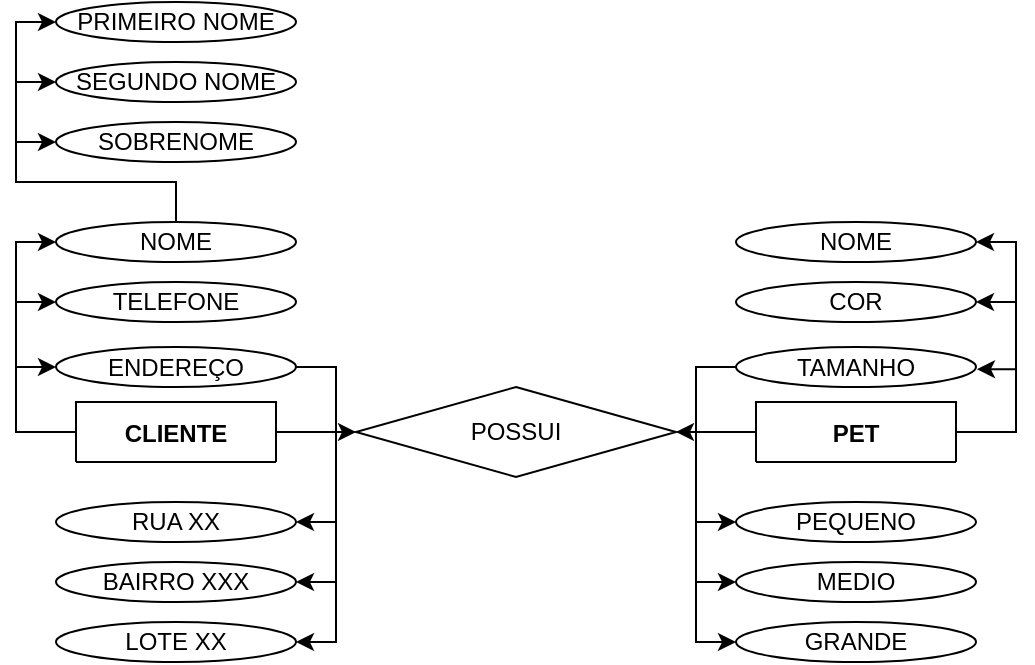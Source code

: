 <mxfile version="26.0.16">
  <diagram id="R2lEEEUBdFMjLlhIrx00" name="Page-1">
    <mxGraphModel dx="844" dy="476" grid="1" gridSize="10" guides="1" tooltips="1" connect="1" arrows="1" fold="1" page="1" pageScale="1" pageWidth="1100" pageHeight="1700" math="0" shadow="0" extFonts="Permanent Marker^https://fonts.googleapis.com/css?family=Permanent+Marker">
      <root>
        <mxCell id="0" />
        <mxCell id="1" parent="0" />
        <mxCell id="oOH5GtYapBjJQa-p4sbQ-32" style="edgeStyle=orthogonalEdgeStyle;rounded=0;orthogonalLoop=1;jettySize=auto;html=1;entryX=0;entryY=0.5;entryDx=0;entryDy=0;" edge="1" parent="1" source="C-vyLk0tnHw3VtMMgP7b-23" target="oOH5GtYapBjJQa-p4sbQ-23">
          <mxGeometry relative="1" as="geometry" />
        </mxCell>
        <mxCell id="oOH5GtYapBjJQa-p4sbQ-53" style="edgeStyle=orthogonalEdgeStyle;rounded=0;orthogonalLoop=1;jettySize=auto;html=1;exitX=0;exitY=0.5;exitDx=0;exitDy=0;" edge="1" parent="1" source="C-vyLk0tnHw3VtMMgP7b-23" target="oOH5GtYapBjJQa-p4sbQ-48">
          <mxGeometry relative="1" as="geometry">
            <Array as="points">
              <mxPoint x="300" y="365" />
              <mxPoint x="300" y="270" />
            </Array>
          </mxGeometry>
        </mxCell>
        <mxCell id="oOH5GtYapBjJQa-p4sbQ-55" style="edgeStyle=orthogonalEdgeStyle;rounded=0;orthogonalLoop=1;jettySize=auto;html=1;exitX=0;exitY=0.5;exitDx=0;exitDy=0;entryX=0;entryY=0.5;entryDx=0;entryDy=0;" edge="1" parent="1" source="C-vyLk0tnHw3VtMMgP7b-23" target="oOH5GtYapBjJQa-p4sbQ-49">
          <mxGeometry relative="1" as="geometry" />
        </mxCell>
        <mxCell id="oOH5GtYapBjJQa-p4sbQ-56" style="edgeStyle=orthogonalEdgeStyle;rounded=0;orthogonalLoop=1;jettySize=auto;html=1;exitX=0;exitY=0.5;exitDx=0;exitDy=0;entryX=0;entryY=0.5;entryDx=0;entryDy=0;" edge="1" parent="1" source="C-vyLk0tnHw3VtMMgP7b-23" target="oOH5GtYapBjJQa-p4sbQ-51">
          <mxGeometry relative="1" as="geometry">
            <Array as="points">
              <mxPoint x="300" y="365" />
              <mxPoint x="300" y="332" />
            </Array>
          </mxGeometry>
        </mxCell>
        <mxCell id="C-vyLk0tnHw3VtMMgP7b-23" value="CLIENTE" style="shape=table;startSize=30;container=1;collapsible=1;childLayout=tableLayout;fixedRows=1;rowLines=0;fontStyle=1;align=center;resizeLast=1;" parent="1" vertex="1" collapsed="1">
          <mxGeometry x="330" y="350" width="100" height="30" as="geometry">
            <mxRectangle x="120" y="120" width="250" height="100" as="alternateBounds" />
          </mxGeometry>
        </mxCell>
        <mxCell id="C-vyLk0tnHw3VtMMgP7b-24" value="" style="shape=partialRectangle;collapsible=0;dropTarget=0;pointerEvents=0;fillColor=none;points=[[0,0.5],[1,0.5]];portConstraint=eastwest;top=0;left=0;right=0;bottom=1;" parent="C-vyLk0tnHw3VtMMgP7b-23" vertex="1">
          <mxGeometry y="30" width="250" height="30" as="geometry" />
        </mxCell>
        <mxCell id="C-vyLk0tnHw3VtMMgP7b-25" value="PK" style="shape=partialRectangle;overflow=hidden;connectable=0;fillColor=none;top=0;left=0;bottom=0;right=0;fontStyle=1;" parent="C-vyLk0tnHw3VtMMgP7b-24" vertex="1">
          <mxGeometry width="30" height="30" as="geometry">
            <mxRectangle width="30" height="30" as="alternateBounds" />
          </mxGeometry>
        </mxCell>
        <mxCell id="C-vyLk0tnHw3VtMMgP7b-26" value="" style="shape=partialRectangle;overflow=hidden;connectable=0;fillColor=none;top=0;left=0;bottom=0;right=0;align=left;spacingLeft=6;fontStyle=5;" parent="C-vyLk0tnHw3VtMMgP7b-24" vertex="1">
          <mxGeometry x="30" width="220" height="30" as="geometry">
            <mxRectangle width="220" height="30" as="alternateBounds" />
          </mxGeometry>
        </mxCell>
        <mxCell id="C-vyLk0tnHw3VtMMgP7b-27" value="" style="shape=partialRectangle;collapsible=0;dropTarget=0;pointerEvents=0;fillColor=none;points=[[0,0.5],[1,0.5]];portConstraint=eastwest;top=0;left=0;right=0;bottom=0;" parent="C-vyLk0tnHw3VtMMgP7b-23" vertex="1">
          <mxGeometry y="60" width="250" height="30" as="geometry" />
        </mxCell>
        <mxCell id="C-vyLk0tnHw3VtMMgP7b-28" value="" style="shape=partialRectangle;overflow=hidden;connectable=0;fillColor=none;top=0;left=0;bottom=0;right=0;" parent="C-vyLk0tnHw3VtMMgP7b-27" vertex="1">
          <mxGeometry width="30" height="30" as="geometry">
            <mxRectangle width="30" height="30" as="alternateBounds" />
          </mxGeometry>
        </mxCell>
        <mxCell id="C-vyLk0tnHw3VtMMgP7b-29" value="customer_name char(50) NOT NULL" style="shape=partialRectangle;overflow=hidden;connectable=0;fillColor=none;top=0;left=0;bottom=0;right=0;align=left;spacingLeft=6;" parent="C-vyLk0tnHw3VtMMgP7b-27" vertex="1">
          <mxGeometry x="30" width="220" height="30" as="geometry">
            <mxRectangle width="220" height="30" as="alternateBounds" />
          </mxGeometry>
        </mxCell>
        <mxCell id="oOH5GtYapBjJQa-p4sbQ-23" value="POSSUI" style="rhombus;whiteSpace=wrap;html=1;" vertex="1" parent="1">
          <mxGeometry x="470" y="342.5" width="160" height="45" as="geometry" />
        </mxCell>
        <mxCell id="oOH5GtYapBjJQa-p4sbQ-33" style="edgeStyle=orthogonalEdgeStyle;rounded=0;orthogonalLoop=1;jettySize=auto;html=1;entryX=1;entryY=0.5;entryDx=0;entryDy=0;" edge="1" parent="1" source="oOH5GtYapBjJQa-p4sbQ-24" target="oOH5GtYapBjJQa-p4sbQ-23">
          <mxGeometry relative="1" as="geometry" />
        </mxCell>
        <mxCell id="oOH5GtYapBjJQa-p4sbQ-61" style="edgeStyle=orthogonalEdgeStyle;rounded=0;orthogonalLoop=1;jettySize=auto;html=1;exitX=1;exitY=0.5;exitDx=0;exitDy=0;entryX=1;entryY=0.5;entryDx=0;entryDy=0;" edge="1" parent="1" source="oOH5GtYapBjJQa-p4sbQ-24" target="oOH5GtYapBjJQa-p4sbQ-57">
          <mxGeometry relative="1" as="geometry">
            <Array as="points">
              <mxPoint x="800" y="365" />
              <mxPoint x="800" y="270" />
            </Array>
          </mxGeometry>
        </mxCell>
        <mxCell id="oOH5GtYapBjJQa-p4sbQ-62" style="edgeStyle=orthogonalEdgeStyle;rounded=0;orthogonalLoop=1;jettySize=auto;html=1;entryX=1;entryY=0.5;entryDx=0;entryDy=0;" edge="1" parent="1" source="oOH5GtYapBjJQa-p4sbQ-24" target="oOH5GtYapBjJQa-p4sbQ-58">
          <mxGeometry relative="1" as="geometry">
            <Array as="points">
              <mxPoint x="800" y="365" />
              <mxPoint x="800" y="300" />
            </Array>
          </mxGeometry>
        </mxCell>
        <mxCell id="oOH5GtYapBjJQa-p4sbQ-24" value="PET" style="shape=table;startSize=30;container=1;collapsible=1;childLayout=tableLayout;fixedRows=1;rowLines=0;fontStyle=1;align=center;resizeLast=1;" vertex="1" collapsed="1" parent="1">
          <mxGeometry x="670" y="350" width="100" height="30" as="geometry">
            <mxRectangle x="120" y="120" width="250" height="100" as="alternateBounds" />
          </mxGeometry>
        </mxCell>
        <mxCell id="oOH5GtYapBjJQa-p4sbQ-25" value="" style="shape=partialRectangle;collapsible=0;dropTarget=0;pointerEvents=0;fillColor=none;points=[[0,0.5],[1,0.5]];portConstraint=eastwest;top=0;left=0;right=0;bottom=1;" vertex="1" parent="oOH5GtYapBjJQa-p4sbQ-24">
          <mxGeometry y="30" width="250" height="30" as="geometry" />
        </mxCell>
        <mxCell id="oOH5GtYapBjJQa-p4sbQ-26" value="PK" style="shape=partialRectangle;overflow=hidden;connectable=0;fillColor=none;top=0;left=0;bottom=0;right=0;fontStyle=1;" vertex="1" parent="oOH5GtYapBjJQa-p4sbQ-25">
          <mxGeometry width="30" height="30" as="geometry">
            <mxRectangle width="30" height="30" as="alternateBounds" />
          </mxGeometry>
        </mxCell>
        <mxCell id="oOH5GtYapBjJQa-p4sbQ-27" value="" style="shape=partialRectangle;overflow=hidden;connectable=0;fillColor=none;top=0;left=0;bottom=0;right=0;align=left;spacingLeft=6;fontStyle=5;" vertex="1" parent="oOH5GtYapBjJQa-p4sbQ-25">
          <mxGeometry x="30" width="220" height="30" as="geometry">
            <mxRectangle width="220" height="30" as="alternateBounds" />
          </mxGeometry>
        </mxCell>
        <mxCell id="oOH5GtYapBjJQa-p4sbQ-28" value="" style="shape=partialRectangle;collapsible=0;dropTarget=0;pointerEvents=0;fillColor=none;points=[[0,0.5],[1,0.5]];portConstraint=eastwest;top=0;left=0;right=0;bottom=0;" vertex="1" parent="oOH5GtYapBjJQa-p4sbQ-24">
          <mxGeometry y="60" width="250" height="30" as="geometry" />
        </mxCell>
        <mxCell id="oOH5GtYapBjJQa-p4sbQ-29" value="" style="shape=partialRectangle;overflow=hidden;connectable=0;fillColor=none;top=0;left=0;bottom=0;right=0;" vertex="1" parent="oOH5GtYapBjJQa-p4sbQ-28">
          <mxGeometry width="30" height="30" as="geometry">
            <mxRectangle width="30" height="30" as="alternateBounds" />
          </mxGeometry>
        </mxCell>
        <mxCell id="oOH5GtYapBjJQa-p4sbQ-30" value="customer_name char(50) NOT NULL" style="shape=partialRectangle;overflow=hidden;connectable=0;fillColor=none;top=0;left=0;bottom=0;right=0;align=left;spacingLeft=6;" vertex="1" parent="oOH5GtYapBjJQa-p4sbQ-28">
          <mxGeometry x="30" width="220" height="30" as="geometry">
            <mxRectangle width="220" height="30" as="alternateBounds" />
          </mxGeometry>
        </mxCell>
        <mxCell id="oOH5GtYapBjJQa-p4sbQ-88" style="edgeStyle=orthogonalEdgeStyle;rounded=0;orthogonalLoop=1;jettySize=auto;html=1;exitX=0.5;exitY=0;exitDx=0;exitDy=0;entryX=0;entryY=0.5;entryDx=0;entryDy=0;" edge="1" parent="1" source="oOH5GtYapBjJQa-p4sbQ-48" target="oOH5GtYapBjJQa-p4sbQ-84">
          <mxGeometry relative="1" as="geometry">
            <Array as="points">
              <mxPoint x="380" y="240" />
              <mxPoint x="300" y="240" />
              <mxPoint x="300" y="160" />
            </Array>
          </mxGeometry>
        </mxCell>
        <mxCell id="oOH5GtYapBjJQa-p4sbQ-89" style="edgeStyle=orthogonalEdgeStyle;rounded=0;orthogonalLoop=1;jettySize=auto;html=1;exitX=0.5;exitY=0;exitDx=0;exitDy=0;entryX=0;entryY=0.5;entryDx=0;entryDy=0;" edge="1" parent="1" source="oOH5GtYapBjJQa-p4sbQ-48" target="oOH5GtYapBjJQa-p4sbQ-85">
          <mxGeometry relative="1" as="geometry" />
        </mxCell>
        <mxCell id="oOH5GtYapBjJQa-p4sbQ-92" style="edgeStyle=orthogonalEdgeStyle;rounded=0;orthogonalLoop=1;jettySize=auto;html=1;exitX=0.5;exitY=0;exitDx=0;exitDy=0;entryX=0;entryY=0.5;entryDx=0;entryDy=0;" edge="1" parent="1" source="oOH5GtYapBjJQa-p4sbQ-48" target="oOH5GtYapBjJQa-p4sbQ-90">
          <mxGeometry relative="1" as="geometry">
            <Array as="points">
              <mxPoint x="380" y="240" />
              <mxPoint x="300" y="240" />
              <mxPoint x="300" y="190" />
            </Array>
          </mxGeometry>
        </mxCell>
        <mxCell id="oOH5GtYapBjJQa-p4sbQ-48" value="NOME" style="ellipse;whiteSpace=wrap;html=1;" vertex="1" parent="1">
          <mxGeometry x="320" y="260" width="120" height="20" as="geometry" />
        </mxCell>
        <mxCell id="oOH5GtYapBjJQa-p4sbQ-49" value="TELEFONE" style="ellipse;whiteSpace=wrap;html=1;" vertex="1" parent="1">
          <mxGeometry x="320" y="290" width="120" height="20" as="geometry" />
        </mxCell>
        <mxCell id="oOH5GtYapBjJQa-p4sbQ-79" style="edgeStyle=orthogonalEdgeStyle;rounded=0;orthogonalLoop=1;jettySize=auto;html=1;exitX=1;exitY=0.5;exitDx=0;exitDy=0;entryX=1;entryY=0.5;entryDx=0;entryDy=0;" edge="1" parent="1" source="oOH5GtYapBjJQa-p4sbQ-51" target="oOH5GtYapBjJQa-p4sbQ-76">
          <mxGeometry relative="1" as="geometry" />
        </mxCell>
        <mxCell id="oOH5GtYapBjJQa-p4sbQ-80" style="edgeStyle=orthogonalEdgeStyle;rounded=0;orthogonalLoop=1;jettySize=auto;html=1;exitX=1;exitY=0.5;exitDx=0;exitDy=0;entryX=1;entryY=0.5;entryDx=0;entryDy=0;" edge="1" parent="1" source="oOH5GtYapBjJQa-p4sbQ-51" target="oOH5GtYapBjJQa-p4sbQ-77">
          <mxGeometry relative="1" as="geometry" />
        </mxCell>
        <mxCell id="oOH5GtYapBjJQa-p4sbQ-81" style="edgeStyle=orthogonalEdgeStyle;rounded=0;orthogonalLoop=1;jettySize=auto;html=1;exitX=1;exitY=0.5;exitDx=0;exitDy=0;entryX=1;entryY=0.5;entryDx=0;entryDy=0;" edge="1" parent="1" source="oOH5GtYapBjJQa-p4sbQ-51" target="oOH5GtYapBjJQa-p4sbQ-78">
          <mxGeometry relative="1" as="geometry" />
        </mxCell>
        <mxCell id="oOH5GtYapBjJQa-p4sbQ-51" value="ENDEREÇO" style="ellipse;whiteSpace=wrap;html=1;" vertex="1" parent="1">
          <mxGeometry x="320" y="322.5" width="120" height="20" as="geometry" />
        </mxCell>
        <mxCell id="oOH5GtYapBjJQa-p4sbQ-57" value="NOME" style="ellipse;whiteSpace=wrap;html=1;" vertex="1" parent="1">
          <mxGeometry x="660" y="260" width="120" height="20" as="geometry" />
        </mxCell>
        <mxCell id="oOH5GtYapBjJQa-p4sbQ-58" value="COR" style="ellipse;whiteSpace=wrap;html=1;" vertex="1" parent="1">
          <mxGeometry x="660" y="290" width="120" height="20" as="geometry" />
        </mxCell>
        <mxCell id="oOH5GtYapBjJQa-p4sbQ-71" style="edgeStyle=orthogonalEdgeStyle;rounded=0;orthogonalLoop=1;jettySize=auto;html=1;exitX=0;exitY=0.5;exitDx=0;exitDy=0;entryX=0;entryY=0.5;entryDx=0;entryDy=0;" edge="1" parent="1" source="oOH5GtYapBjJQa-p4sbQ-59" target="oOH5GtYapBjJQa-p4sbQ-70">
          <mxGeometry relative="1" as="geometry" />
        </mxCell>
        <mxCell id="oOH5GtYapBjJQa-p4sbQ-73" style="edgeStyle=orthogonalEdgeStyle;rounded=0;orthogonalLoop=1;jettySize=auto;html=1;exitX=0;exitY=0.5;exitDx=0;exitDy=0;entryX=0;entryY=0.5;entryDx=0;entryDy=0;" edge="1" parent="1" source="oOH5GtYapBjJQa-p4sbQ-59" target="oOH5GtYapBjJQa-p4sbQ-72">
          <mxGeometry relative="1" as="geometry" />
        </mxCell>
        <mxCell id="oOH5GtYapBjJQa-p4sbQ-75" style="edgeStyle=orthogonalEdgeStyle;rounded=0;orthogonalLoop=1;jettySize=auto;html=1;exitX=0;exitY=0.5;exitDx=0;exitDy=0;entryX=0;entryY=0.5;entryDx=0;entryDy=0;" edge="1" parent="1" source="oOH5GtYapBjJQa-p4sbQ-59" target="oOH5GtYapBjJQa-p4sbQ-74">
          <mxGeometry relative="1" as="geometry" />
        </mxCell>
        <mxCell id="oOH5GtYapBjJQa-p4sbQ-59" value="TAMANHO" style="ellipse;whiteSpace=wrap;html=1;" vertex="1" parent="1">
          <mxGeometry x="660" y="322.5" width="120" height="20" as="geometry" />
        </mxCell>
        <mxCell id="oOH5GtYapBjJQa-p4sbQ-70" value="PEQUENO" style="ellipse;whiteSpace=wrap;html=1;" vertex="1" parent="1">
          <mxGeometry x="660" y="400" width="120" height="20" as="geometry" />
        </mxCell>
        <mxCell id="oOH5GtYapBjJQa-p4sbQ-72" value="MEDIO" style="ellipse;whiteSpace=wrap;html=1;" vertex="1" parent="1">
          <mxGeometry x="660" y="430" width="120" height="20" as="geometry" />
        </mxCell>
        <mxCell id="oOH5GtYapBjJQa-p4sbQ-74" value="GRANDE" style="ellipse;whiteSpace=wrap;html=1;" vertex="1" parent="1">
          <mxGeometry x="660" y="460" width="120" height="20" as="geometry" />
        </mxCell>
        <mxCell id="oOH5GtYapBjJQa-p4sbQ-76" value="RUA XX" style="ellipse;whiteSpace=wrap;html=1;" vertex="1" parent="1">
          <mxGeometry x="320" y="400" width="120" height="20" as="geometry" />
        </mxCell>
        <mxCell id="oOH5GtYapBjJQa-p4sbQ-77" value="BAIRRO XXX" style="ellipse;whiteSpace=wrap;html=1;" vertex="1" parent="1">
          <mxGeometry x="320" y="430" width="120" height="20" as="geometry" />
        </mxCell>
        <mxCell id="oOH5GtYapBjJQa-p4sbQ-78" value="LOTE XX" style="ellipse;whiteSpace=wrap;html=1;" vertex="1" parent="1">
          <mxGeometry x="320" y="460" width="120" height="20" as="geometry" />
        </mxCell>
        <mxCell id="oOH5GtYapBjJQa-p4sbQ-83" style="edgeStyle=orthogonalEdgeStyle;rounded=0;orthogonalLoop=1;jettySize=auto;html=1;exitX=1;exitY=0.5;exitDx=0;exitDy=0;entryX=1.004;entryY=0.556;entryDx=0;entryDy=0;entryPerimeter=0;" edge="1" parent="1" source="oOH5GtYapBjJQa-p4sbQ-24" target="oOH5GtYapBjJQa-p4sbQ-59">
          <mxGeometry relative="1" as="geometry">
            <Array as="points">
              <mxPoint x="800" y="365" />
              <mxPoint x="800" y="334" />
            </Array>
          </mxGeometry>
        </mxCell>
        <mxCell id="oOH5GtYapBjJQa-p4sbQ-84" value="PRIMEIRO NOME" style="ellipse;whiteSpace=wrap;html=1;" vertex="1" parent="1">
          <mxGeometry x="320" y="150" width="120" height="20" as="geometry" />
        </mxCell>
        <mxCell id="oOH5GtYapBjJQa-p4sbQ-85" value="SOBRENOME" style="ellipse;whiteSpace=wrap;html=1;" vertex="1" parent="1">
          <mxGeometry x="320" y="210" width="120" height="20" as="geometry" />
        </mxCell>
        <mxCell id="oOH5GtYapBjJQa-p4sbQ-90" value="SEGUNDO NOME" style="ellipse;whiteSpace=wrap;html=1;" vertex="1" parent="1">
          <mxGeometry x="320" y="180" width="120" height="20" as="geometry" />
        </mxCell>
      </root>
    </mxGraphModel>
  </diagram>
</mxfile>
